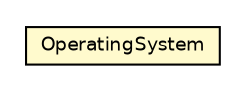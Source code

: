 #!/usr/local/bin/dot
#
# Class diagram 
# Generated by UMLGraph version 5.1 (http://www.umlgraph.org/)
#

digraph G {
	edge [fontname="Helvetica",fontsize=10,labelfontname="Helvetica",labelfontsize=10];
	node [fontname="Helvetica",fontsize=10,shape=plaintext];
	nodesep=0.25;
	ranksep=0.5;
	// com.connectlife.coreserver.tools.os.OperatingSystem
	c621 [label=<<table title="com.connectlife.coreserver.tools.os.OperatingSystem" border="0" cellborder="1" cellspacing="0" cellpadding="2" port="p" bgcolor="lemonChiffon" href="./OperatingSystem.html">
		<tr><td><table border="0" cellspacing="0" cellpadding="1">
<tr><td align="center" balign="center"> OperatingSystem </td></tr>
		</table></td></tr>
		</table>>, fontname="Helvetica", fontcolor="black", fontsize=9.0];
}

